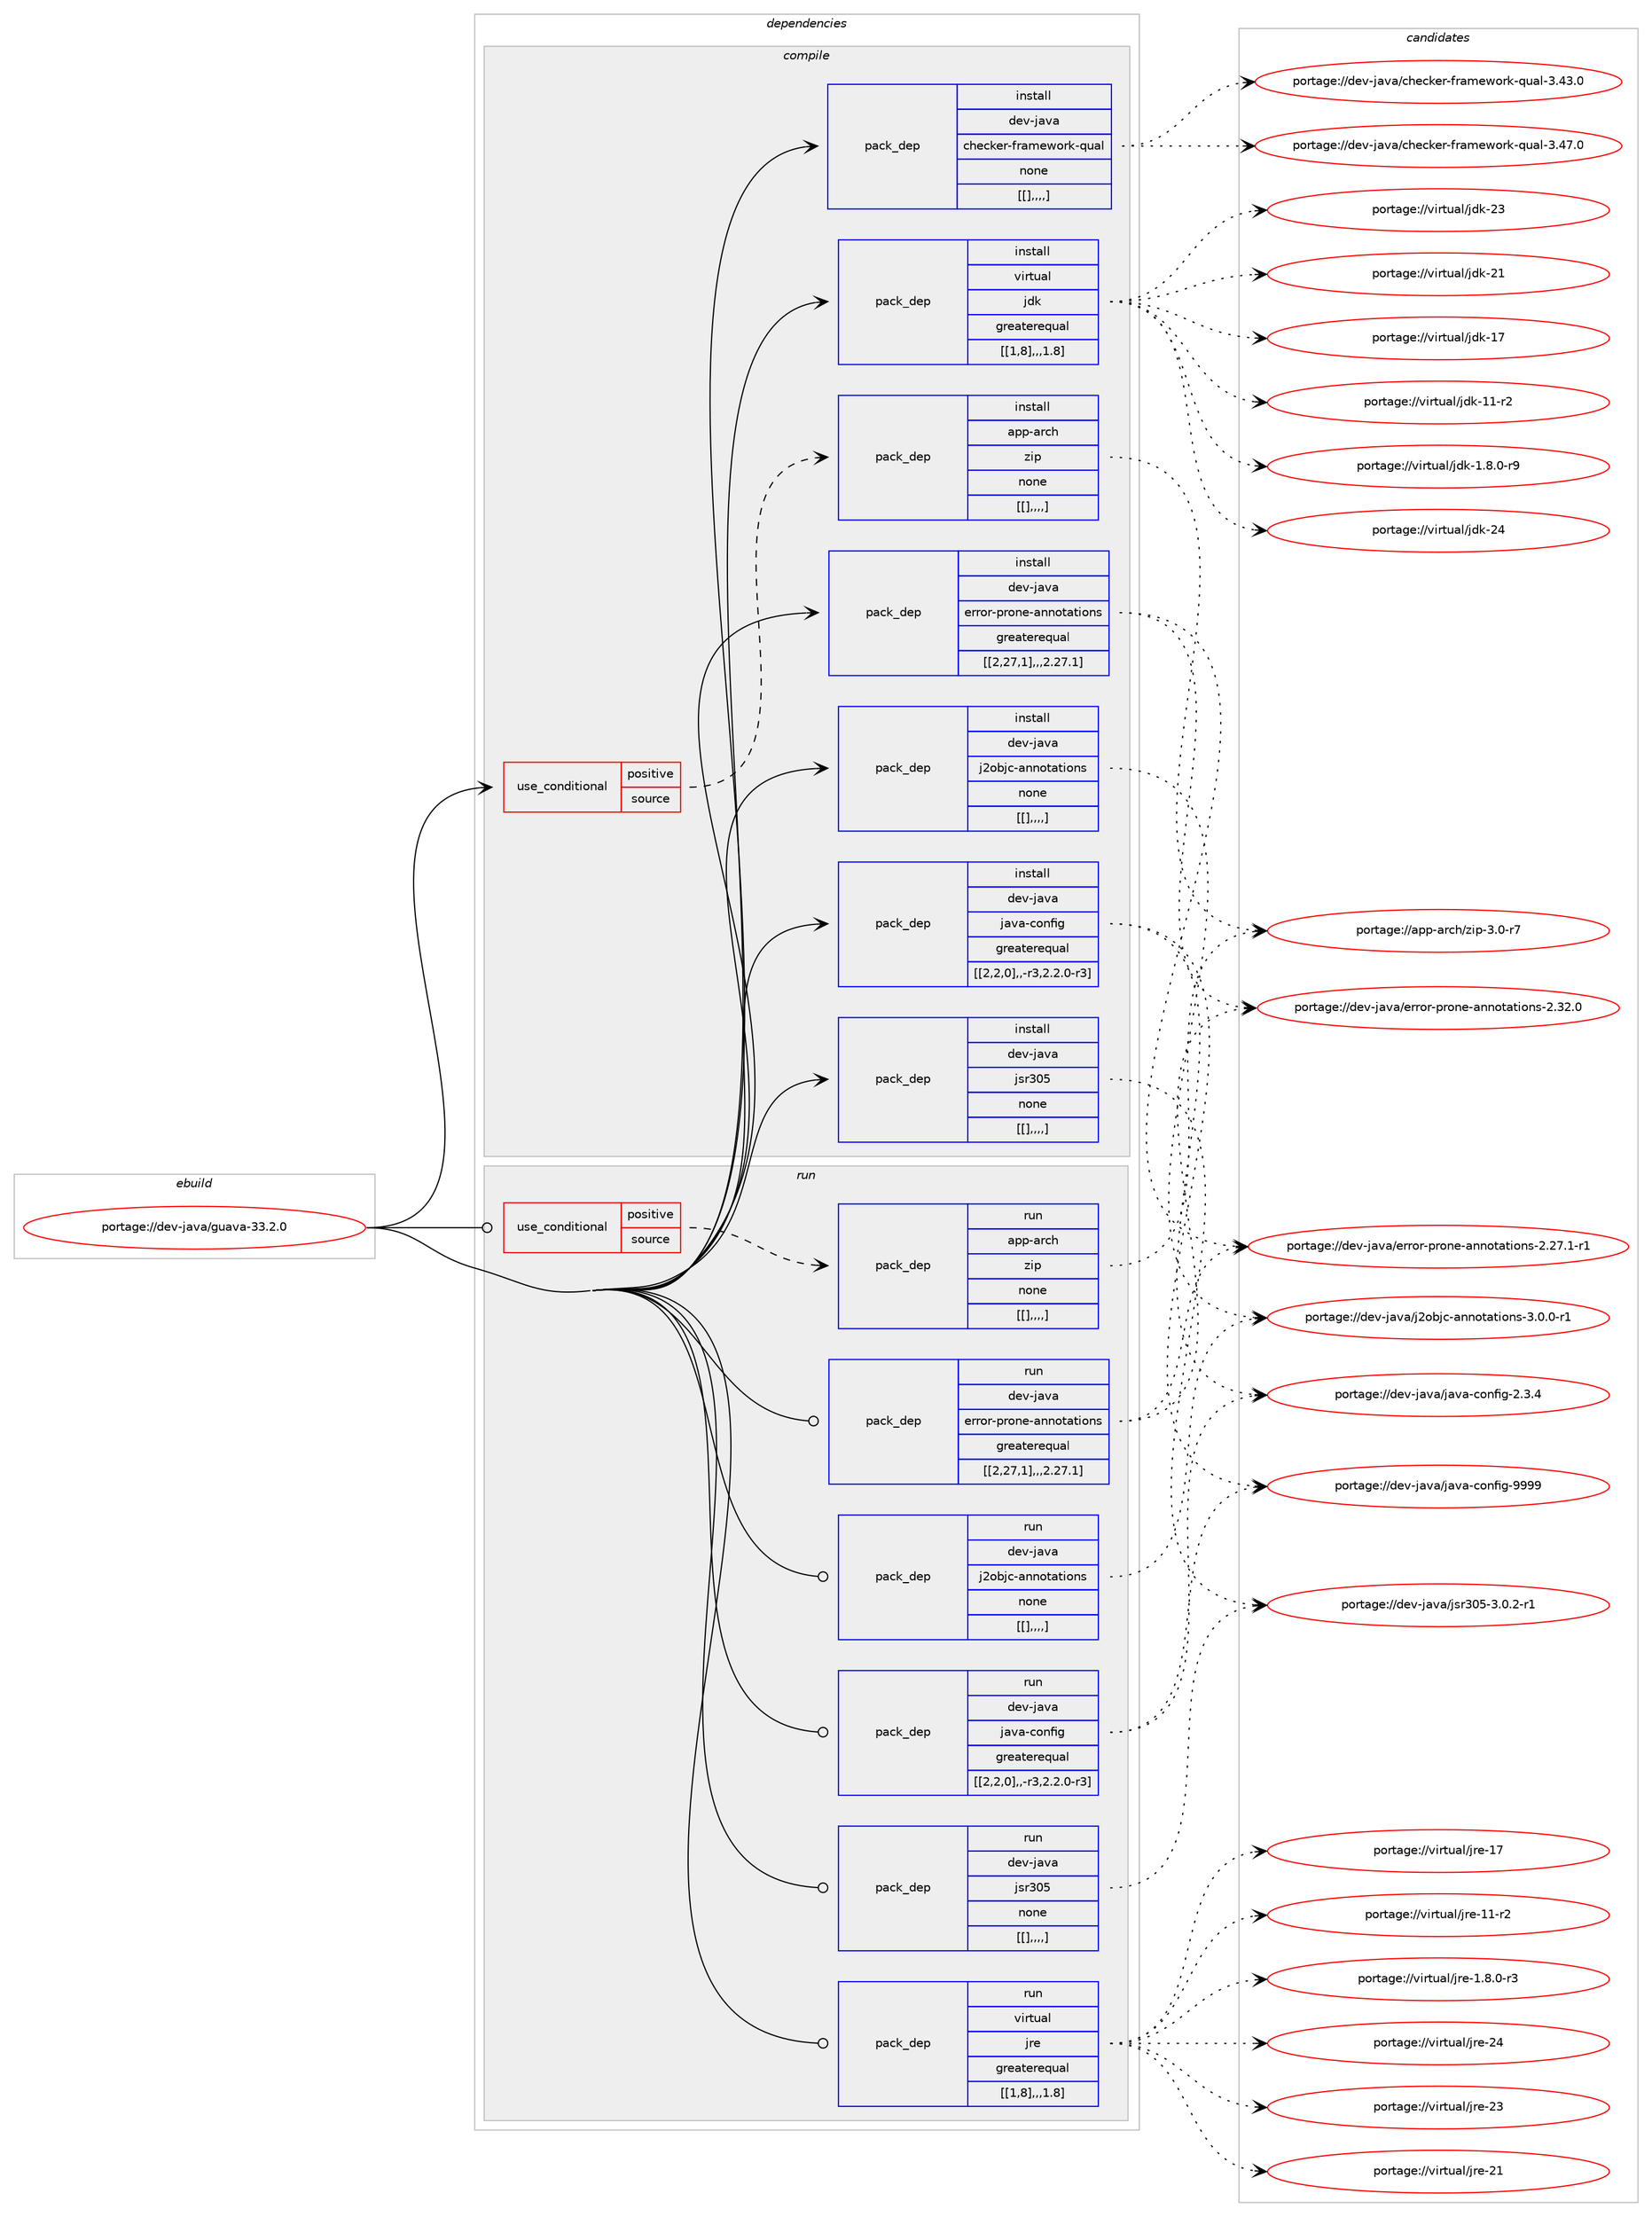 digraph prolog {

# *************
# Graph options
# *************

newrank=true;
concentrate=true;
compound=true;
graph [rankdir=LR,fontname=Helvetica,fontsize=10,ranksep=1.5];#, ranksep=2.5, nodesep=0.2];
edge  [arrowhead=vee];
node  [fontname=Helvetica,fontsize=10];

# **********
# The ebuild
# **********

subgraph cluster_leftcol {
color=gray;
label=<<i>ebuild</i>>;
id [label="portage://dev-java/guava-33.2.0", color=red, width=4, href="../dev-java/guava-33.2.0.svg"];
}

# ****************
# The dependencies
# ****************

subgraph cluster_midcol {
color=gray;
label=<<i>dependencies</i>>;
subgraph cluster_compile {
fillcolor="#eeeeee";
style=filled;
label=<<i>compile</i>>;
subgraph cond22354 {
dependency94264 [label=<<TABLE BORDER="0" CELLBORDER="1" CELLSPACING="0" CELLPADDING="4"><TR><TD ROWSPAN="3" CELLPADDING="10">use_conditional</TD></TR><TR><TD>positive</TD></TR><TR><TD>source</TD></TR></TABLE>>, shape=none, color=red];
subgraph pack70864 {
dependency94265 [label=<<TABLE BORDER="0" CELLBORDER="1" CELLSPACING="0" CELLPADDING="4" WIDTH="220"><TR><TD ROWSPAN="6" CELLPADDING="30">pack_dep</TD></TR><TR><TD WIDTH="110">install</TD></TR><TR><TD>app-arch</TD></TR><TR><TD>zip</TD></TR><TR><TD>none</TD></TR><TR><TD>[[],,,,]</TD></TR></TABLE>>, shape=none, color=blue];
}
dependency94264:e -> dependency94265:w [weight=20,style="dashed",arrowhead="vee"];
}
id:e -> dependency94264:w [weight=20,style="solid",arrowhead="vee"];
subgraph pack70865 {
dependency94266 [label=<<TABLE BORDER="0" CELLBORDER="1" CELLSPACING="0" CELLPADDING="4" WIDTH="220"><TR><TD ROWSPAN="6" CELLPADDING="30">pack_dep</TD></TR><TR><TD WIDTH="110">install</TD></TR><TR><TD>dev-java</TD></TR><TR><TD>checker-framework-qual</TD></TR><TR><TD>none</TD></TR><TR><TD>[[],,,,]</TD></TR></TABLE>>, shape=none, color=blue];
}
id:e -> dependency94266:w [weight=20,style="solid",arrowhead="vee"];
subgraph pack70866 {
dependency94267 [label=<<TABLE BORDER="0" CELLBORDER="1" CELLSPACING="0" CELLPADDING="4" WIDTH="220"><TR><TD ROWSPAN="6" CELLPADDING="30">pack_dep</TD></TR><TR><TD WIDTH="110">install</TD></TR><TR><TD>dev-java</TD></TR><TR><TD>error-prone-annotations</TD></TR><TR><TD>greaterequal</TD></TR><TR><TD>[[2,27,1],,,2.27.1]</TD></TR></TABLE>>, shape=none, color=blue];
}
id:e -> dependency94267:w [weight=20,style="solid",arrowhead="vee"];
subgraph pack70867 {
dependency94268 [label=<<TABLE BORDER="0" CELLBORDER="1" CELLSPACING="0" CELLPADDING="4" WIDTH="220"><TR><TD ROWSPAN="6" CELLPADDING="30">pack_dep</TD></TR><TR><TD WIDTH="110">install</TD></TR><TR><TD>dev-java</TD></TR><TR><TD>j2objc-annotations</TD></TR><TR><TD>none</TD></TR><TR><TD>[[],,,,]</TD></TR></TABLE>>, shape=none, color=blue];
}
id:e -> dependency94268:w [weight=20,style="solid",arrowhead="vee"];
subgraph pack70868 {
dependency94269 [label=<<TABLE BORDER="0" CELLBORDER="1" CELLSPACING="0" CELLPADDING="4" WIDTH="220"><TR><TD ROWSPAN="6" CELLPADDING="30">pack_dep</TD></TR><TR><TD WIDTH="110">install</TD></TR><TR><TD>dev-java</TD></TR><TR><TD>java-config</TD></TR><TR><TD>greaterequal</TD></TR><TR><TD>[[2,2,0],,-r3,2.2.0-r3]</TD></TR></TABLE>>, shape=none, color=blue];
}
id:e -> dependency94269:w [weight=20,style="solid",arrowhead="vee"];
subgraph pack70869 {
dependency94270 [label=<<TABLE BORDER="0" CELLBORDER="1" CELLSPACING="0" CELLPADDING="4" WIDTH="220"><TR><TD ROWSPAN="6" CELLPADDING="30">pack_dep</TD></TR><TR><TD WIDTH="110">install</TD></TR><TR><TD>dev-java</TD></TR><TR><TD>jsr305</TD></TR><TR><TD>none</TD></TR><TR><TD>[[],,,,]</TD></TR></TABLE>>, shape=none, color=blue];
}
id:e -> dependency94270:w [weight=20,style="solid",arrowhead="vee"];
subgraph pack70870 {
dependency94271 [label=<<TABLE BORDER="0" CELLBORDER="1" CELLSPACING="0" CELLPADDING="4" WIDTH="220"><TR><TD ROWSPAN="6" CELLPADDING="30">pack_dep</TD></TR><TR><TD WIDTH="110">install</TD></TR><TR><TD>virtual</TD></TR><TR><TD>jdk</TD></TR><TR><TD>greaterequal</TD></TR><TR><TD>[[1,8],,,1.8]</TD></TR></TABLE>>, shape=none, color=blue];
}
id:e -> dependency94271:w [weight=20,style="solid",arrowhead="vee"];
}
subgraph cluster_compileandrun {
fillcolor="#eeeeee";
style=filled;
label=<<i>compile and run</i>>;
}
subgraph cluster_run {
fillcolor="#eeeeee";
style=filled;
label=<<i>run</i>>;
subgraph cond22355 {
dependency94272 [label=<<TABLE BORDER="0" CELLBORDER="1" CELLSPACING="0" CELLPADDING="4"><TR><TD ROWSPAN="3" CELLPADDING="10">use_conditional</TD></TR><TR><TD>positive</TD></TR><TR><TD>source</TD></TR></TABLE>>, shape=none, color=red];
subgraph pack70871 {
dependency94273 [label=<<TABLE BORDER="0" CELLBORDER="1" CELLSPACING="0" CELLPADDING="4" WIDTH="220"><TR><TD ROWSPAN="6" CELLPADDING="30">pack_dep</TD></TR><TR><TD WIDTH="110">run</TD></TR><TR><TD>app-arch</TD></TR><TR><TD>zip</TD></TR><TR><TD>none</TD></TR><TR><TD>[[],,,,]</TD></TR></TABLE>>, shape=none, color=blue];
}
dependency94272:e -> dependency94273:w [weight=20,style="dashed",arrowhead="vee"];
}
id:e -> dependency94272:w [weight=20,style="solid",arrowhead="odot"];
subgraph pack70872 {
dependency94274 [label=<<TABLE BORDER="0" CELLBORDER="1" CELLSPACING="0" CELLPADDING="4" WIDTH="220"><TR><TD ROWSPAN="6" CELLPADDING="30">pack_dep</TD></TR><TR><TD WIDTH="110">run</TD></TR><TR><TD>dev-java</TD></TR><TR><TD>error-prone-annotations</TD></TR><TR><TD>greaterequal</TD></TR><TR><TD>[[2,27,1],,,2.27.1]</TD></TR></TABLE>>, shape=none, color=blue];
}
id:e -> dependency94274:w [weight=20,style="solid",arrowhead="odot"];
subgraph pack70873 {
dependency94275 [label=<<TABLE BORDER="0" CELLBORDER="1" CELLSPACING="0" CELLPADDING="4" WIDTH="220"><TR><TD ROWSPAN="6" CELLPADDING="30">pack_dep</TD></TR><TR><TD WIDTH="110">run</TD></TR><TR><TD>dev-java</TD></TR><TR><TD>j2objc-annotations</TD></TR><TR><TD>none</TD></TR><TR><TD>[[],,,,]</TD></TR></TABLE>>, shape=none, color=blue];
}
id:e -> dependency94275:w [weight=20,style="solid",arrowhead="odot"];
subgraph pack70874 {
dependency94276 [label=<<TABLE BORDER="0" CELLBORDER="1" CELLSPACING="0" CELLPADDING="4" WIDTH="220"><TR><TD ROWSPAN="6" CELLPADDING="30">pack_dep</TD></TR><TR><TD WIDTH="110">run</TD></TR><TR><TD>dev-java</TD></TR><TR><TD>java-config</TD></TR><TR><TD>greaterequal</TD></TR><TR><TD>[[2,2,0],,-r3,2.2.0-r3]</TD></TR></TABLE>>, shape=none, color=blue];
}
id:e -> dependency94276:w [weight=20,style="solid",arrowhead="odot"];
subgraph pack70875 {
dependency94277 [label=<<TABLE BORDER="0" CELLBORDER="1" CELLSPACING="0" CELLPADDING="4" WIDTH="220"><TR><TD ROWSPAN="6" CELLPADDING="30">pack_dep</TD></TR><TR><TD WIDTH="110">run</TD></TR><TR><TD>dev-java</TD></TR><TR><TD>jsr305</TD></TR><TR><TD>none</TD></TR><TR><TD>[[],,,,]</TD></TR></TABLE>>, shape=none, color=blue];
}
id:e -> dependency94277:w [weight=20,style="solid",arrowhead="odot"];
subgraph pack70876 {
dependency94278 [label=<<TABLE BORDER="0" CELLBORDER="1" CELLSPACING="0" CELLPADDING="4" WIDTH="220"><TR><TD ROWSPAN="6" CELLPADDING="30">pack_dep</TD></TR><TR><TD WIDTH="110">run</TD></TR><TR><TD>virtual</TD></TR><TR><TD>jre</TD></TR><TR><TD>greaterequal</TD></TR><TR><TD>[[1,8],,,1.8]</TD></TR></TABLE>>, shape=none, color=blue];
}
id:e -> dependency94278:w [weight=20,style="solid",arrowhead="odot"];
}
}

# **************
# The candidates
# **************

subgraph cluster_choices {
rank=same;
color=gray;
label=<<i>candidates</i>>;

subgraph choice70864 {
color=black;
nodesep=1;
choice9711211245971149910447122105112455146484511455 [label="portage://app-arch/zip-3.0-r7", color=red, width=4,href="../app-arch/zip-3.0-r7.svg"];
dependency94265:e -> choice9711211245971149910447122105112455146484511455:w [style=dotted,weight="100"];
}
subgraph choice70865 {
color=black;
nodesep=1;
choice1001011184510697118974799104101991071011144510211497109101119111114107451131179710845514652554648 [label="portage://dev-java/checker-framework-qual-3.47.0", color=red, width=4,href="../dev-java/checker-framework-qual-3.47.0.svg"];
choice1001011184510697118974799104101991071011144510211497109101119111114107451131179710845514652514648 [label="portage://dev-java/checker-framework-qual-3.43.0", color=red, width=4,href="../dev-java/checker-framework-qual-3.43.0.svg"];
dependency94266:e -> choice1001011184510697118974799104101991071011144510211497109101119111114107451131179710845514652554648:w [style=dotted,weight="100"];
dependency94266:e -> choice1001011184510697118974799104101991071011144510211497109101119111114107451131179710845514652514648:w [style=dotted,weight="100"];
}
subgraph choice70866 {
color=black;
nodesep=1;
choice100101118451069711897471011141141111144511211411111010145971101101111169711610511111011545504651504648 [label="portage://dev-java/error-prone-annotations-2.32.0", color=red, width=4,href="../dev-java/error-prone-annotations-2.32.0.svg"];
choice1001011184510697118974710111411411111445112114111110101459711011011111697116105111110115455046505546494511449 [label="portage://dev-java/error-prone-annotations-2.27.1-r1", color=red, width=4,href="../dev-java/error-prone-annotations-2.27.1-r1.svg"];
dependency94267:e -> choice100101118451069711897471011141141111144511211411111010145971101101111169711610511111011545504651504648:w [style=dotted,weight="100"];
dependency94267:e -> choice1001011184510697118974710111411411111445112114111110101459711011011111697116105111110115455046505546494511449:w [style=dotted,weight="100"];
}
subgraph choice70867 {
color=black;
nodesep=1;
choice100101118451069711897471065011198106994597110110111116971161051111101154551464846484511449 [label="portage://dev-java/j2objc-annotations-3.0.0-r1", color=red, width=4,href="../dev-java/j2objc-annotations-3.0.0-r1.svg"];
dependency94268:e -> choice100101118451069711897471065011198106994597110110111116971161051111101154551464846484511449:w [style=dotted,weight="100"];
}
subgraph choice70868 {
color=black;
nodesep=1;
choice10010111845106971189747106971189745991111101021051034557575757 [label="portage://dev-java/java-config-9999", color=red, width=4,href="../dev-java/java-config-9999.svg"];
choice1001011184510697118974710697118974599111110102105103455046514652 [label="portage://dev-java/java-config-2.3.4", color=red, width=4,href="../dev-java/java-config-2.3.4.svg"];
dependency94269:e -> choice10010111845106971189747106971189745991111101021051034557575757:w [style=dotted,weight="100"];
dependency94269:e -> choice1001011184510697118974710697118974599111110102105103455046514652:w [style=dotted,weight="100"];
}
subgraph choice70869 {
color=black;
nodesep=1;
choice100101118451069711897471061151145148534551464846504511449 [label="portage://dev-java/jsr305-3.0.2-r1", color=red, width=4,href="../dev-java/jsr305-3.0.2-r1.svg"];
dependency94270:e -> choice100101118451069711897471061151145148534551464846504511449:w [style=dotted,weight="100"];
}
subgraph choice70870 {
color=black;
nodesep=1;
choice1181051141161179710847106100107455052 [label="portage://virtual/jdk-24", color=red, width=4,href="../virtual/jdk-24.svg"];
choice1181051141161179710847106100107455051 [label="portage://virtual/jdk-23", color=red, width=4,href="../virtual/jdk-23.svg"];
choice1181051141161179710847106100107455049 [label="portage://virtual/jdk-21", color=red, width=4,href="../virtual/jdk-21.svg"];
choice1181051141161179710847106100107454955 [label="portage://virtual/jdk-17", color=red, width=4,href="../virtual/jdk-17.svg"];
choice11810511411611797108471061001074549494511450 [label="portage://virtual/jdk-11-r2", color=red, width=4,href="../virtual/jdk-11-r2.svg"];
choice11810511411611797108471061001074549465646484511457 [label="portage://virtual/jdk-1.8.0-r9", color=red, width=4,href="../virtual/jdk-1.8.0-r9.svg"];
dependency94271:e -> choice1181051141161179710847106100107455052:w [style=dotted,weight="100"];
dependency94271:e -> choice1181051141161179710847106100107455051:w [style=dotted,weight="100"];
dependency94271:e -> choice1181051141161179710847106100107455049:w [style=dotted,weight="100"];
dependency94271:e -> choice1181051141161179710847106100107454955:w [style=dotted,weight="100"];
dependency94271:e -> choice11810511411611797108471061001074549494511450:w [style=dotted,weight="100"];
dependency94271:e -> choice11810511411611797108471061001074549465646484511457:w [style=dotted,weight="100"];
}
subgraph choice70871 {
color=black;
nodesep=1;
choice9711211245971149910447122105112455146484511455 [label="portage://app-arch/zip-3.0-r7", color=red, width=4,href="../app-arch/zip-3.0-r7.svg"];
dependency94273:e -> choice9711211245971149910447122105112455146484511455:w [style=dotted,weight="100"];
}
subgraph choice70872 {
color=black;
nodesep=1;
choice100101118451069711897471011141141111144511211411111010145971101101111169711610511111011545504651504648 [label="portage://dev-java/error-prone-annotations-2.32.0", color=red, width=4,href="../dev-java/error-prone-annotations-2.32.0.svg"];
choice1001011184510697118974710111411411111445112114111110101459711011011111697116105111110115455046505546494511449 [label="portage://dev-java/error-prone-annotations-2.27.1-r1", color=red, width=4,href="../dev-java/error-prone-annotations-2.27.1-r1.svg"];
dependency94274:e -> choice100101118451069711897471011141141111144511211411111010145971101101111169711610511111011545504651504648:w [style=dotted,weight="100"];
dependency94274:e -> choice1001011184510697118974710111411411111445112114111110101459711011011111697116105111110115455046505546494511449:w [style=dotted,weight="100"];
}
subgraph choice70873 {
color=black;
nodesep=1;
choice100101118451069711897471065011198106994597110110111116971161051111101154551464846484511449 [label="portage://dev-java/j2objc-annotations-3.0.0-r1", color=red, width=4,href="../dev-java/j2objc-annotations-3.0.0-r1.svg"];
dependency94275:e -> choice100101118451069711897471065011198106994597110110111116971161051111101154551464846484511449:w [style=dotted,weight="100"];
}
subgraph choice70874 {
color=black;
nodesep=1;
choice10010111845106971189747106971189745991111101021051034557575757 [label="portage://dev-java/java-config-9999", color=red, width=4,href="../dev-java/java-config-9999.svg"];
choice1001011184510697118974710697118974599111110102105103455046514652 [label="portage://dev-java/java-config-2.3.4", color=red, width=4,href="../dev-java/java-config-2.3.4.svg"];
dependency94276:e -> choice10010111845106971189747106971189745991111101021051034557575757:w [style=dotted,weight="100"];
dependency94276:e -> choice1001011184510697118974710697118974599111110102105103455046514652:w [style=dotted,weight="100"];
}
subgraph choice70875 {
color=black;
nodesep=1;
choice100101118451069711897471061151145148534551464846504511449 [label="portage://dev-java/jsr305-3.0.2-r1", color=red, width=4,href="../dev-java/jsr305-3.0.2-r1.svg"];
dependency94277:e -> choice100101118451069711897471061151145148534551464846504511449:w [style=dotted,weight="100"];
}
subgraph choice70876 {
color=black;
nodesep=1;
choice1181051141161179710847106114101455052 [label="portage://virtual/jre-24", color=red, width=4,href="../virtual/jre-24.svg"];
choice1181051141161179710847106114101455051 [label="portage://virtual/jre-23", color=red, width=4,href="../virtual/jre-23.svg"];
choice1181051141161179710847106114101455049 [label="portage://virtual/jre-21", color=red, width=4,href="../virtual/jre-21.svg"];
choice1181051141161179710847106114101454955 [label="portage://virtual/jre-17", color=red, width=4,href="../virtual/jre-17.svg"];
choice11810511411611797108471061141014549494511450 [label="portage://virtual/jre-11-r2", color=red, width=4,href="../virtual/jre-11-r2.svg"];
choice11810511411611797108471061141014549465646484511451 [label="portage://virtual/jre-1.8.0-r3", color=red, width=4,href="../virtual/jre-1.8.0-r3.svg"];
dependency94278:e -> choice1181051141161179710847106114101455052:w [style=dotted,weight="100"];
dependency94278:e -> choice1181051141161179710847106114101455051:w [style=dotted,weight="100"];
dependency94278:e -> choice1181051141161179710847106114101455049:w [style=dotted,weight="100"];
dependency94278:e -> choice1181051141161179710847106114101454955:w [style=dotted,weight="100"];
dependency94278:e -> choice11810511411611797108471061141014549494511450:w [style=dotted,weight="100"];
dependency94278:e -> choice11810511411611797108471061141014549465646484511451:w [style=dotted,weight="100"];
}
}

}

